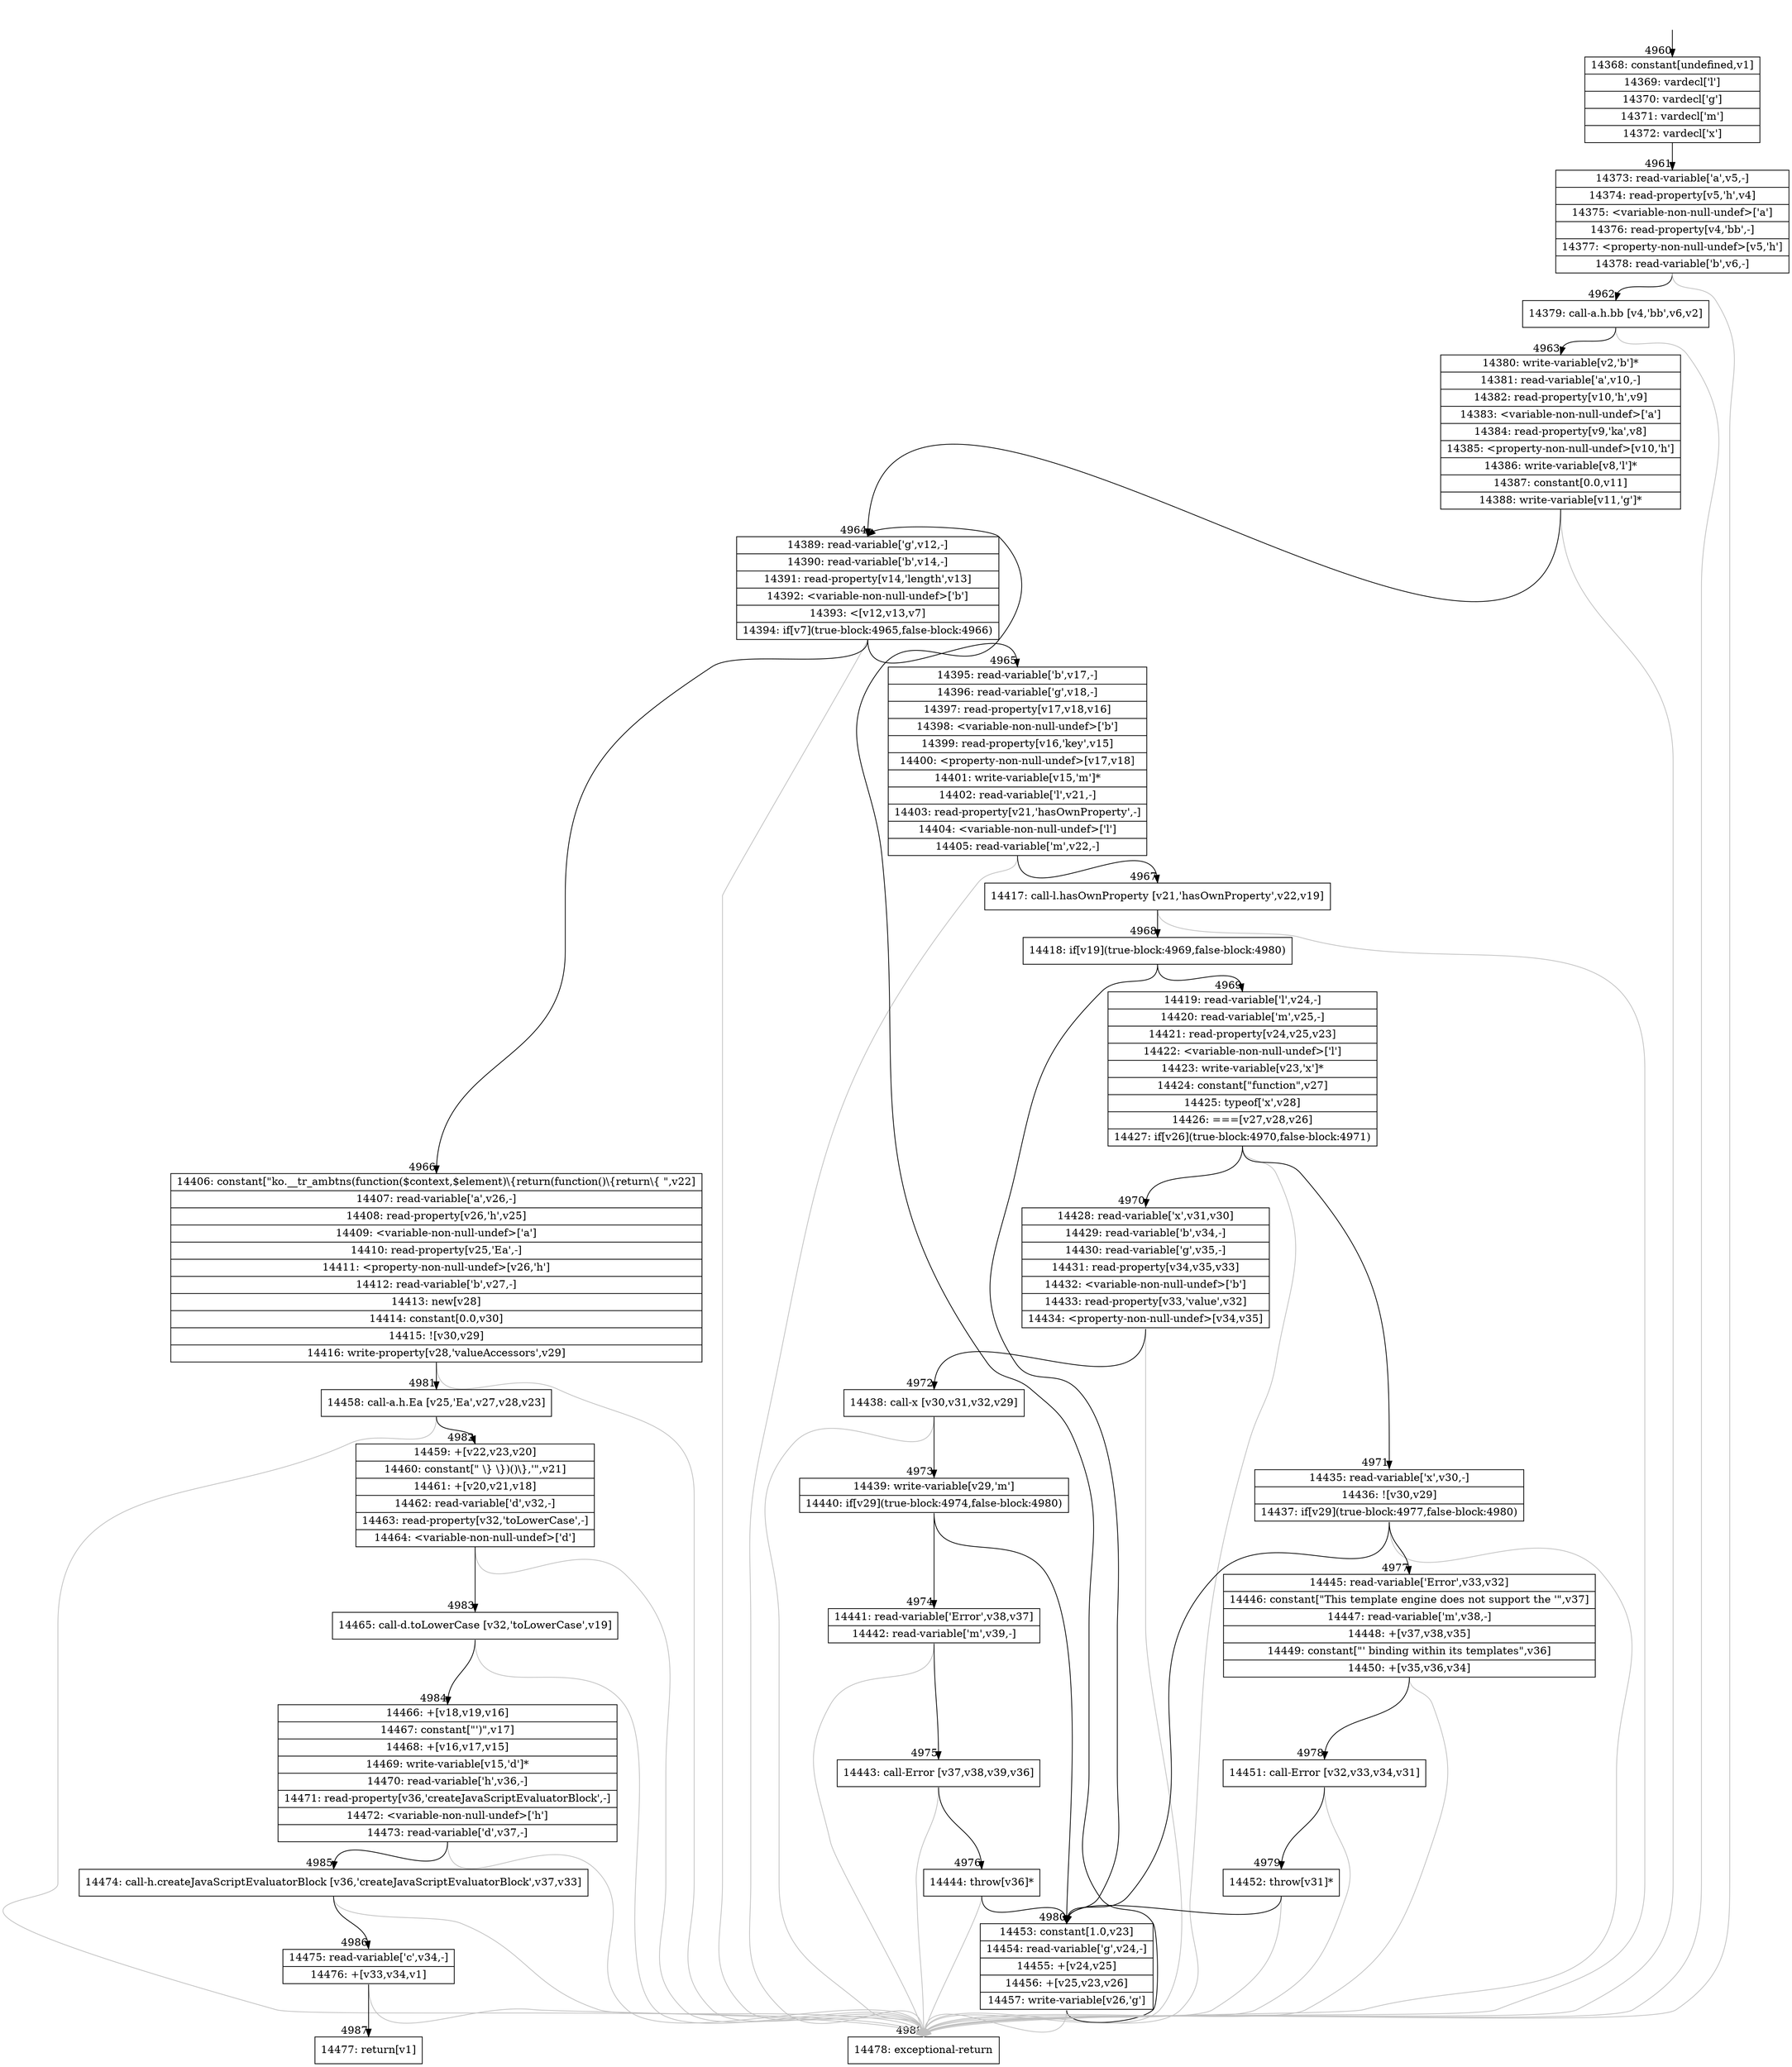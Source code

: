 digraph {
rankdir="TD"
BB_entry415[shape=none,label=""];
BB_entry415 -> BB4960 [tailport=s, headport=n, headlabel="    4960"]
BB4960 [shape=record label="{14368: constant[undefined,v1]|14369: vardecl['l']|14370: vardecl['g']|14371: vardecl['m']|14372: vardecl['x']}" ] 
BB4960 -> BB4961 [tailport=s, headport=n, headlabel="      4961"]
BB4961 [shape=record label="{14373: read-variable['a',v5,-]|14374: read-property[v5,'h',v4]|14375: \<variable-non-null-undef\>['a']|14376: read-property[v4,'bb',-]|14377: \<property-non-null-undef\>[v5,'h']|14378: read-variable['b',v6,-]}" ] 
BB4961 -> BB4962 [tailport=s, headport=n, headlabel="      4962"]
BB4961 -> BB4988 [tailport=s, headport=n, color=gray, headlabel="      4988"]
BB4962 [shape=record label="{14379: call-a.h.bb [v4,'bb',v6,v2]}" ] 
BB4962 -> BB4963 [tailport=s, headport=n, headlabel="      4963"]
BB4962 -> BB4988 [tailport=s, headport=n, color=gray]
BB4963 [shape=record label="{14380: write-variable[v2,'b']*|14381: read-variable['a',v10,-]|14382: read-property[v10,'h',v9]|14383: \<variable-non-null-undef\>['a']|14384: read-property[v9,'ka',v8]|14385: \<property-non-null-undef\>[v10,'h']|14386: write-variable[v8,'l']*|14387: constant[0.0,v11]|14388: write-variable[v11,'g']*}" ] 
BB4963 -> BB4964 [tailport=s, headport=n, headlabel="      4964"]
BB4963 -> BB4988 [tailport=s, headport=n, color=gray]
BB4964 [shape=record label="{14389: read-variable['g',v12,-]|14390: read-variable['b',v14,-]|14391: read-property[v14,'length',v13]|14392: \<variable-non-null-undef\>['b']|14393: \<[v12,v13,v7]|14394: if[v7](true-block:4965,false-block:4966)}" ] 
BB4964 -> BB4965 [tailport=s, headport=n, headlabel="      4965"]
BB4964 -> BB4966 [tailport=s, headport=n, headlabel="      4966"]
BB4964 -> BB4988 [tailport=s, headport=n, color=gray]
BB4965 [shape=record label="{14395: read-variable['b',v17,-]|14396: read-variable['g',v18,-]|14397: read-property[v17,v18,v16]|14398: \<variable-non-null-undef\>['b']|14399: read-property[v16,'key',v15]|14400: \<property-non-null-undef\>[v17,v18]|14401: write-variable[v15,'m']*|14402: read-variable['l',v21,-]|14403: read-property[v21,'hasOwnProperty',-]|14404: \<variable-non-null-undef\>['l']|14405: read-variable['m',v22,-]}" ] 
BB4965 -> BB4967 [tailport=s, headport=n, headlabel="      4967"]
BB4965 -> BB4988 [tailport=s, headport=n, color=gray]
BB4966 [shape=record label="{14406: constant[\"ko.__tr_ambtns(function($context,$element)\\\{return(function()\\\{return\\\{ \",v22]|14407: read-variable['a',v26,-]|14408: read-property[v26,'h',v25]|14409: \<variable-non-null-undef\>['a']|14410: read-property[v25,'Ea',-]|14411: \<property-non-null-undef\>[v26,'h']|14412: read-variable['b',v27,-]|14413: new[v28]|14414: constant[0.0,v30]|14415: ![v30,v29]|14416: write-property[v28,'valueAccessors',v29]}" ] 
BB4966 -> BB4981 [tailport=s, headport=n, headlabel="      4981"]
BB4966 -> BB4988 [tailport=s, headport=n, color=gray]
BB4967 [shape=record label="{14417: call-l.hasOwnProperty [v21,'hasOwnProperty',v22,v19]}" ] 
BB4967 -> BB4968 [tailport=s, headport=n, headlabel="      4968"]
BB4967 -> BB4988 [tailport=s, headport=n, color=gray]
BB4968 [shape=record label="{14418: if[v19](true-block:4969,false-block:4980)}" ] 
BB4968 -> BB4969 [tailport=s, headport=n, headlabel="      4969"]
BB4968 -> BB4980 [tailport=s, headport=n, headlabel="      4980"]
BB4969 [shape=record label="{14419: read-variable['l',v24,-]|14420: read-variable['m',v25,-]|14421: read-property[v24,v25,v23]|14422: \<variable-non-null-undef\>['l']|14423: write-variable[v23,'x']*|14424: constant[\"function\",v27]|14425: typeof['x',v28]|14426: ===[v27,v28,v26]|14427: if[v26](true-block:4970,false-block:4971)}" ] 
BB4969 -> BB4970 [tailport=s, headport=n, headlabel="      4970"]
BB4969 -> BB4971 [tailport=s, headport=n, headlabel="      4971"]
BB4969 -> BB4988 [tailport=s, headport=n, color=gray]
BB4970 [shape=record label="{14428: read-variable['x',v31,v30]|14429: read-variable['b',v34,-]|14430: read-variable['g',v35,-]|14431: read-property[v34,v35,v33]|14432: \<variable-non-null-undef\>['b']|14433: read-property[v33,'value',v32]|14434: \<property-non-null-undef\>[v34,v35]}" ] 
BB4970 -> BB4972 [tailport=s, headport=n, headlabel="      4972"]
BB4970 -> BB4988 [tailport=s, headport=n, color=gray]
BB4971 [shape=record label="{14435: read-variable['x',v30,-]|14436: ![v30,v29]|14437: if[v29](true-block:4977,false-block:4980)}" ] 
BB4971 -> BB4977 [tailport=s, headport=n, headlabel="      4977"]
BB4971 -> BB4980 [tailport=s, headport=n]
BB4971 -> BB4988 [tailport=s, headport=n, color=gray]
BB4972 [shape=record label="{14438: call-x [v30,v31,v32,v29]}" ] 
BB4972 -> BB4973 [tailport=s, headport=n, headlabel="      4973"]
BB4972 -> BB4988 [tailport=s, headport=n, color=gray]
BB4973 [shape=record label="{14439: write-variable[v29,'m']|14440: if[v29](true-block:4974,false-block:4980)}" ] 
BB4973 -> BB4974 [tailport=s, headport=n, headlabel="      4974"]
BB4973 -> BB4980 [tailport=s, headport=n]
BB4974 [shape=record label="{14441: read-variable['Error',v38,v37]|14442: read-variable['m',v39,-]}" ] 
BB4974 -> BB4975 [tailport=s, headport=n, headlabel="      4975"]
BB4974 -> BB4988 [tailport=s, headport=n, color=gray]
BB4975 [shape=record label="{14443: call-Error [v37,v38,v39,v36]}" ] 
BB4975 -> BB4976 [tailport=s, headport=n, headlabel="      4976"]
BB4975 -> BB4988 [tailport=s, headport=n, color=gray]
BB4976 [shape=record label="{14444: throw[v36]*}" ] 
BB4976 -> BB4980 [tailport=s, headport=n]
BB4976 -> BB4988 [tailport=s, headport=n, color=gray]
BB4977 [shape=record label="{14445: read-variable['Error',v33,v32]|14446: constant[\"This template engine does not support the '\",v37]|14447: read-variable['m',v38,-]|14448: +[v37,v38,v35]|14449: constant[\"' binding within its templates\",v36]|14450: +[v35,v36,v34]}" ] 
BB4977 -> BB4978 [tailport=s, headport=n, headlabel="      4978"]
BB4977 -> BB4988 [tailport=s, headport=n, color=gray]
BB4978 [shape=record label="{14451: call-Error [v32,v33,v34,v31]}" ] 
BB4978 -> BB4979 [tailport=s, headport=n, headlabel="      4979"]
BB4978 -> BB4988 [tailport=s, headport=n, color=gray]
BB4979 [shape=record label="{14452: throw[v31]*}" ] 
BB4979 -> BB4980 [tailport=s, headport=n]
BB4979 -> BB4988 [tailport=s, headport=n, color=gray]
BB4980 [shape=record label="{14453: constant[1.0,v23]|14454: read-variable['g',v24,-]|14455: +[v24,v25]|14456: +[v25,v23,v26]|14457: write-variable[v26,'g']}" ] 
BB4980 -> BB4964 [tailport=s, headport=n]
BB4980 -> BB4988 [tailport=s, headport=n, color=gray]
BB4981 [shape=record label="{14458: call-a.h.Ea [v25,'Ea',v27,v28,v23]}" ] 
BB4981 -> BB4982 [tailport=s, headport=n, headlabel="      4982"]
BB4981 -> BB4988 [tailport=s, headport=n, color=gray]
BB4982 [shape=record label="{14459: +[v22,v23,v20]|14460: constant[\" \\\} \\\})()\\\},'\",v21]|14461: +[v20,v21,v18]|14462: read-variable['d',v32,-]|14463: read-property[v32,'toLowerCase',-]|14464: \<variable-non-null-undef\>['d']}" ] 
BB4982 -> BB4983 [tailport=s, headport=n, headlabel="      4983"]
BB4982 -> BB4988 [tailport=s, headport=n, color=gray]
BB4983 [shape=record label="{14465: call-d.toLowerCase [v32,'toLowerCase',v19]}" ] 
BB4983 -> BB4984 [tailport=s, headport=n, headlabel="      4984"]
BB4983 -> BB4988 [tailport=s, headport=n, color=gray]
BB4984 [shape=record label="{14466: +[v18,v19,v16]|14467: constant[\"')\",v17]|14468: +[v16,v17,v15]|14469: write-variable[v15,'d']*|14470: read-variable['h',v36,-]|14471: read-property[v36,'createJavaScriptEvaluatorBlock',-]|14472: \<variable-non-null-undef\>['h']|14473: read-variable['d',v37,-]}" ] 
BB4984 -> BB4985 [tailport=s, headport=n, headlabel="      4985"]
BB4984 -> BB4988 [tailport=s, headport=n, color=gray]
BB4985 [shape=record label="{14474: call-h.createJavaScriptEvaluatorBlock [v36,'createJavaScriptEvaluatorBlock',v37,v33]}" ] 
BB4985 -> BB4986 [tailport=s, headport=n, headlabel="      4986"]
BB4985 -> BB4988 [tailport=s, headport=n, color=gray]
BB4986 [shape=record label="{14475: read-variable['c',v34,-]|14476: +[v33,v34,v1]}" ] 
BB4986 -> BB4987 [tailport=s, headport=n, headlabel="      4987"]
BB4986 -> BB4988 [tailport=s, headport=n, color=gray]
BB4987 [shape=record label="{14477: return[v1]}" ] 
BB4988 [shape=record label="{14478: exceptional-return}" ] 
}
